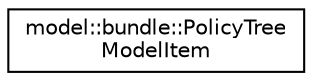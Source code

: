 digraph "Graphical Class Hierarchy"
{
 // LATEX_PDF_SIZE
  edge [fontname="Helvetica",fontsize="10",labelfontname="Helvetica",labelfontsize="10"];
  node [fontname="Helvetica",fontsize="10",shape=record];
  rankdir="LR";
  Node0 [label="model::bundle::PolicyTree\lModelItem",height=0.2,width=0.4,color="black", fillcolor="white", style="filled",URL="$classmodel_1_1bundle_1_1_policy_tree_model_item.html",tooltip=" "];
}
